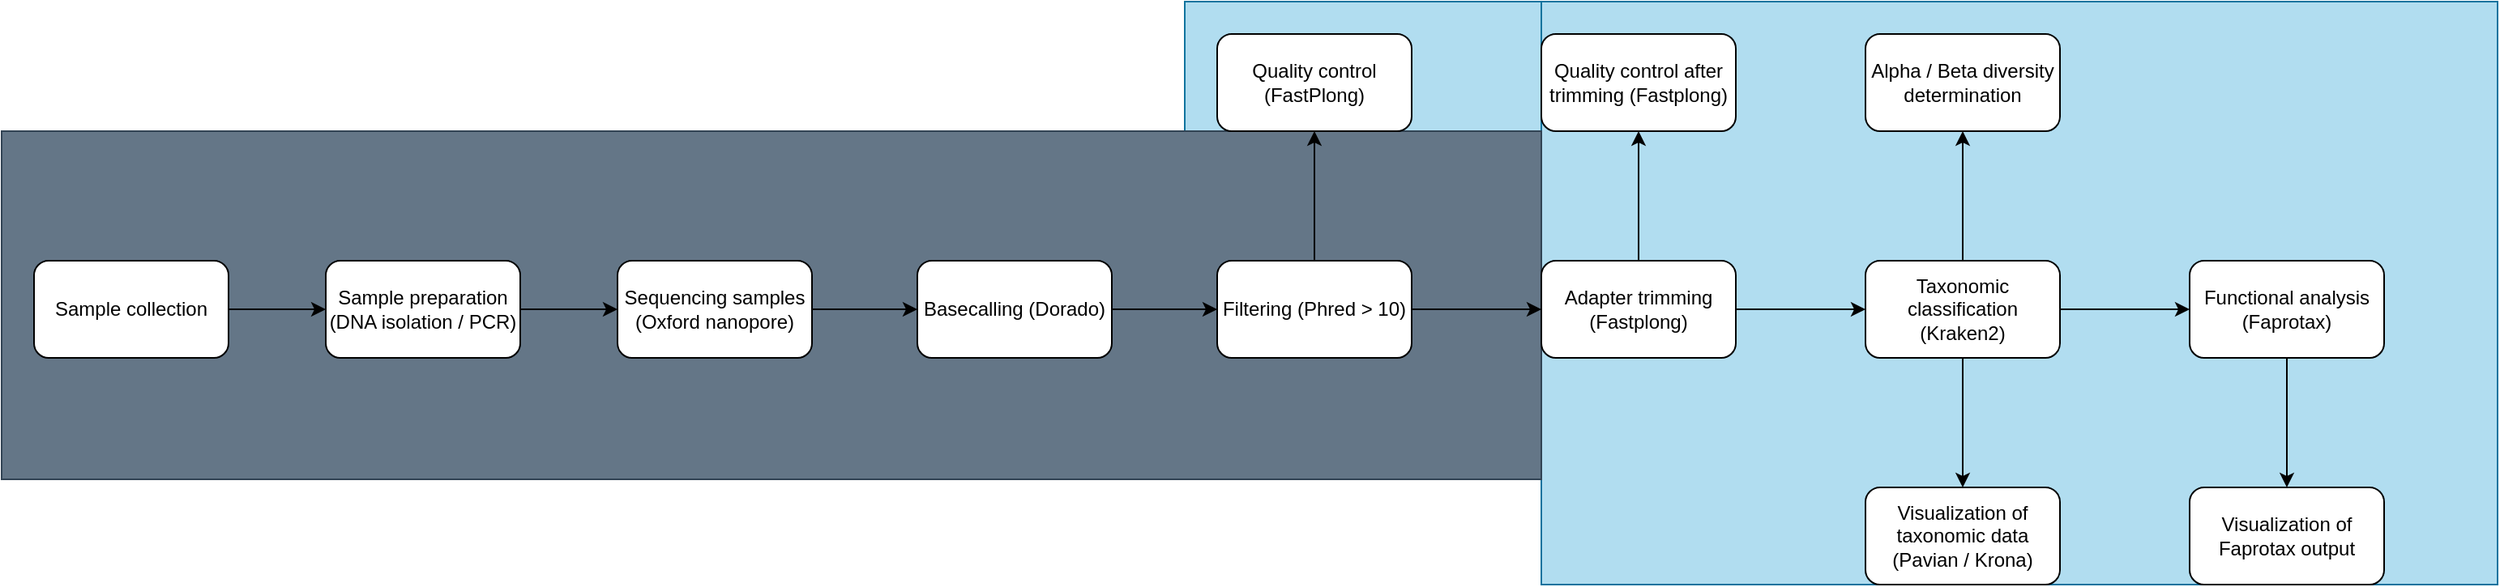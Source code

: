 <mxfile version="26.0.10">
  <diagram name="Page-1" id="AG0adBC3VKAUHIHF2Z_7">
    <mxGraphModel dx="2688" dy="1093" grid="1" gridSize="10" guides="1" tooltips="1" connect="1" arrows="1" fold="1" page="1" pageScale="1" pageWidth="850" pageHeight="1100" math="0" shadow="0">
      <root>
        <mxCell id="0" />
        <mxCell id="1" parent="0" />
        <mxCell id="Tou6cDyQrj2QroLX8vQE-34" value="" style="rounded=0;whiteSpace=wrap;html=1;fillColor=#b1ddf0;strokeColor=#10739e;" vertex="1" parent="1">
          <mxGeometry x="530" y="290" width="290" height="80" as="geometry" />
        </mxCell>
        <mxCell id="Tou6cDyQrj2QroLX8vQE-33" value="" style="rounded=0;whiteSpace=wrap;html=1;fillColor=#b1ddf0;strokeColor=#10739e;glass=0;" vertex="1" parent="1">
          <mxGeometry x="750" y="290" width="590" height="360" as="geometry" />
        </mxCell>
        <mxCell id="Tou6cDyQrj2QroLX8vQE-30" value="" style="rounded=0;whiteSpace=wrap;html=1;fillColor=#647687;strokeColor=#314354;fontColor=#ffffff;" vertex="1" parent="1">
          <mxGeometry x="-200" y="370" width="950" height="215" as="geometry" />
        </mxCell>
        <mxCell id="Tou6cDyQrj2QroLX8vQE-5" value="" style="edgeStyle=orthogonalEdgeStyle;rounded=0;orthogonalLoop=1;jettySize=auto;html=1;" edge="1" parent="1" source="Tou6cDyQrj2QroLX8vQE-1" target="Tou6cDyQrj2QroLX8vQE-4">
          <mxGeometry relative="1" as="geometry" />
        </mxCell>
        <mxCell id="Tou6cDyQrj2QroLX8vQE-1" value="&lt;div&gt;Basecalling (Dorado)&lt;br&gt;&lt;/div&gt;" style="rounded=1;whiteSpace=wrap;html=1;" vertex="1" parent="1">
          <mxGeometry x="365" y="450" width="120" height="60" as="geometry" />
        </mxCell>
        <mxCell id="Tou6cDyQrj2QroLX8vQE-3" value="" style="edgeStyle=orthogonalEdgeStyle;rounded=0;orthogonalLoop=1;jettySize=auto;html=1;" edge="1" parent="1" source="Tou6cDyQrj2QroLX8vQE-2" target="Tou6cDyQrj2QroLX8vQE-1">
          <mxGeometry relative="1" as="geometry" />
        </mxCell>
        <mxCell id="Tou6cDyQrj2QroLX8vQE-2" value="Sequencing samples (Oxford nanopore)" style="rounded=1;whiteSpace=wrap;html=1;" vertex="1" parent="1">
          <mxGeometry x="180" y="450" width="120" height="60" as="geometry" />
        </mxCell>
        <mxCell id="Tou6cDyQrj2QroLX8vQE-7" value="" style="edgeStyle=orthogonalEdgeStyle;rounded=0;orthogonalLoop=1;jettySize=auto;html=1;" edge="1" parent="1" source="Tou6cDyQrj2QroLX8vQE-4" target="Tou6cDyQrj2QroLX8vQE-6">
          <mxGeometry relative="1" as="geometry" />
        </mxCell>
        <mxCell id="Tou6cDyQrj2QroLX8vQE-9" value="" style="edgeStyle=orthogonalEdgeStyle;rounded=0;orthogonalLoop=1;jettySize=auto;html=1;" edge="1" parent="1" source="Tou6cDyQrj2QroLX8vQE-4" target="Tou6cDyQrj2QroLX8vQE-8">
          <mxGeometry relative="1" as="geometry" />
        </mxCell>
        <mxCell id="Tou6cDyQrj2QroLX8vQE-4" value="Filtering (Phred &amp;gt; 10)" style="whiteSpace=wrap;html=1;rounded=1;" vertex="1" parent="1">
          <mxGeometry x="550" y="450" width="120" height="60" as="geometry" />
        </mxCell>
        <mxCell id="Tou6cDyQrj2QroLX8vQE-6" value="Quality control (FastPlong)" style="whiteSpace=wrap;html=1;rounded=1;" vertex="1" parent="1">
          <mxGeometry x="550" y="310" width="120" height="60" as="geometry" />
        </mxCell>
        <mxCell id="Tou6cDyQrj2QroLX8vQE-11" value="" style="edgeStyle=orthogonalEdgeStyle;rounded=0;orthogonalLoop=1;jettySize=auto;html=1;" edge="1" parent="1" source="Tou6cDyQrj2QroLX8vQE-8" target="Tou6cDyQrj2QroLX8vQE-10">
          <mxGeometry relative="1" as="geometry" />
        </mxCell>
        <mxCell id="Tou6cDyQrj2QroLX8vQE-13" value="" style="edgeStyle=orthogonalEdgeStyle;rounded=0;orthogonalLoop=1;jettySize=auto;html=1;" edge="1" parent="1" source="Tou6cDyQrj2QroLX8vQE-8" target="Tou6cDyQrj2QroLX8vQE-12">
          <mxGeometry relative="1" as="geometry" />
        </mxCell>
        <mxCell id="Tou6cDyQrj2QroLX8vQE-8" value="Adapter trimming (Fastplong)" style="whiteSpace=wrap;html=1;rounded=1;" vertex="1" parent="1">
          <mxGeometry x="750" y="450" width="120" height="60" as="geometry" />
        </mxCell>
        <mxCell id="Tou6cDyQrj2QroLX8vQE-10" value="Quality control after trimming (Fastplong)" style="whiteSpace=wrap;html=1;rounded=1;" vertex="1" parent="1">
          <mxGeometry x="750" y="310" width="120" height="60" as="geometry" />
        </mxCell>
        <mxCell id="Tou6cDyQrj2QroLX8vQE-15" value="" style="edgeStyle=orthogonalEdgeStyle;rounded=0;orthogonalLoop=1;jettySize=auto;html=1;" edge="1" parent="1" source="Tou6cDyQrj2QroLX8vQE-12" target="Tou6cDyQrj2QroLX8vQE-14">
          <mxGeometry relative="1" as="geometry" />
        </mxCell>
        <mxCell id="Tou6cDyQrj2QroLX8vQE-17" value="" style="edgeStyle=orthogonalEdgeStyle;rounded=0;orthogonalLoop=1;jettySize=auto;html=1;" edge="1" parent="1" source="Tou6cDyQrj2QroLX8vQE-12" target="Tou6cDyQrj2QroLX8vQE-16">
          <mxGeometry relative="1" as="geometry" />
        </mxCell>
        <mxCell id="Tou6cDyQrj2QroLX8vQE-19" value="" style="edgeStyle=orthogonalEdgeStyle;rounded=0;orthogonalLoop=1;jettySize=auto;html=1;" edge="1" parent="1" source="Tou6cDyQrj2QroLX8vQE-12" target="Tou6cDyQrj2QroLX8vQE-18">
          <mxGeometry relative="1" as="geometry" />
        </mxCell>
        <mxCell id="Tou6cDyQrj2QroLX8vQE-12" value="Taxonomic classification (Kraken2)" style="whiteSpace=wrap;html=1;rounded=1;" vertex="1" parent="1">
          <mxGeometry x="950" y="450" width="120" height="60" as="geometry" />
        </mxCell>
        <mxCell id="Tou6cDyQrj2QroLX8vQE-21" value="" style="edgeStyle=orthogonalEdgeStyle;rounded=0;orthogonalLoop=1;jettySize=auto;html=1;" edge="1" parent="1" source="Tou6cDyQrj2QroLX8vQE-14" target="Tou6cDyQrj2QroLX8vQE-20">
          <mxGeometry relative="1" as="geometry" />
        </mxCell>
        <mxCell id="Tou6cDyQrj2QroLX8vQE-14" value="Functional analysis (Faprotax)" style="whiteSpace=wrap;html=1;rounded=1;" vertex="1" parent="1">
          <mxGeometry x="1150" y="450" width="120" height="60" as="geometry" />
        </mxCell>
        <mxCell id="Tou6cDyQrj2QroLX8vQE-16" value="Visualization of taxonomic data (Pavian / Krona)" style="whiteSpace=wrap;html=1;rounded=1;" vertex="1" parent="1">
          <mxGeometry x="950" y="590" width="120" height="60" as="geometry" />
        </mxCell>
        <mxCell id="Tou6cDyQrj2QroLX8vQE-18" value="Alpha / Beta diversity determination" style="whiteSpace=wrap;html=1;rounded=1;" vertex="1" parent="1">
          <mxGeometry x="950" y="310" width="120" height="60" as="geometry" />
        </mxCell>
        <mxCell id="Tou6cDyQrj2QroLX8vQE-20" value="Visualization of Faprotax output" style="whiteSpace=wrap;html=1;rounded=1;" vertex="1" parent="1">
          <mxGeometry x="1150" y="590" width="120" height="60" as="geometry" />
        </mxCell>
        <mxCell id="Tou6cDyQrj2QroLX8vQE-23" value="" style="edgeStyle=orthogonalEdgeStyle;rounded=0;orthogonalLoop=1;jettySize=auto;html=1;" edge="1" parent="1" source="Tou6cDyQrj2QroLX8vQE-22" target="Tou6cDyQrj2QroLX8vQE-2">
          <mxGeometry relative="1" as="geometry" />
        </mxCell>
        <mxCell id="Tou6cDyQrj2QroLX8vQE-22" value="Sample preparation (DNA isolation / PCR)" style="rounded=1;whiteSpace=wrap;html=1;" vertex="1" parent="1">
          <mxGeometry y="450" width="120" height="60" as="geometry" />
        </mxCell>
        <mxCell id="Tou6cDyQrj2QroLX8vQE-25" value="" style="edgeStyle=orthogonalEdgeStyle;rounded=0;orthogonalLoop=1;jettySize=auto;html=1;" edge="1" parent="1" source="Tou6cDyQrj2QroLX8vQE-24" target="Tou6cDyQrj2QroLX8vQE-22">
          <mxGeometry relative="1" as="geometry" />
        </mxCell>
        <mxCell id="Tou6cDyQrj2QroLX8vQE-24" value="Sample collection" style="rounded=1;whiteSpace=wrap;html=1;" vertex="1" parent="1">
          <mxGeometry x="-180" y="450" width="120" height="60" as="geometry" />
        </mxCell>
      </root>
    </mxGraphModel>
  </diagram>
</mxfile>
